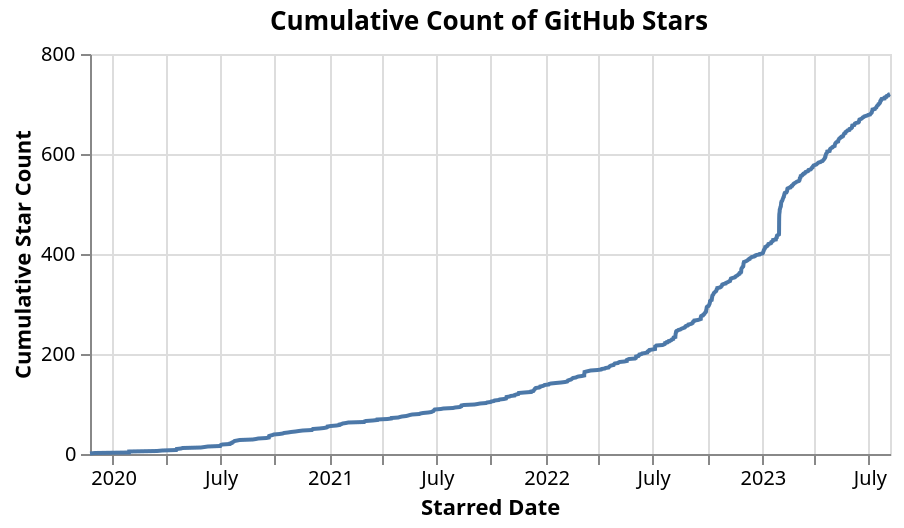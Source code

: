 {"config": {"view": {"continuousWidth": 400, "continuousHeight": 300}}, "data": {"name": "data-8f3fbf163b945d41c58a6277dda5029d"}, "mark": "line", "encoding": {"tooltip": [{"field": "starredAt", "title": "Date", "type": "temporal"}, {"field": "cumulative_count", "title": "Cumulative Count", "type": "quantitative"}], "x": {"axis": {"title": "Starred Date"}, "field": "starredAt", "type": "temporal"}, "y": {"axis": {"title": "Cumulative Star Count"}, "field": "cumulative_count", "type": "quantitative"}}, "height": 200, "title": "Cumulative Count of GitHub Stars", "transform": [{"window": [{"op": "count", "as": "cumulative_count"}], "sort": [{"field": "starredAt"}]}], "$schema": "https://vega.github.io/schema/vega-lite/v4.17.0.json", "datasets": {"data-8f3fbf163b945d41c58a6277dda5029d": [{"starredAt": "2019-11-24T11:53:49+00:00"}, {"starredAt": "2019-12-02T17:43:54+00:00"}, {"starredAt": "2020-01-29T11:51:42+00:00"}, {"starredAt": "2020-01-29T15:34:41+00:00"}, {"starredAt": "2020-01-29T16:07:53+00:00"}, {"starredAt": "2020-03-16T15:19:39+00:00"}, {"starredAt": "2020-03-25T11:19:59+00:00"}, {"starredAt": "2020-04-18T02:05:04+00:00"}, {"starredAt": "2020-04-18T12:23:40+00:00"}, {"starredAt": "2020-04-18T19:17:12+00:00"}, {"starredAt": "2020-04-26T02:24:30+00:00"}, {"starredAt": "2020-04-28T17:20:31+00:00"}, {"starredAt": "2020-05-29T20:05:55+00:00"}, {"starredAt": "2020-06-04T17:29:19+00:00"}, {"starredAt": "2020-06-10T07:50:57+00:00"}, {"starredAt": "2020-07-01T03:54:42+00:00"}, {"starredAt": "2020-07-01T11:02:05+00:00"}, {"starredAt": "2020-07-02T08:12:09+00:00"}, {"starredAt": "2020-07-04T23:20:23+00:00"}, {"starredAt": "2020-07-17T10:14:14+00:00"}, {"starredAt": "2020-07-17T16:04:50+00:00"}, {"starredAt": "2020-07-20T22:41:55+00:00"}, {"starredAt": "2020-07-21T04:59:47+00:00"}, {"starredAt": "2020-07-23T02:08:31+00:00"}, {"starredAt": "2020-07-24T10:11:41+00:00"}, {"starredAt": "2020-07-25T11:46:58+00:00"}, {"starredAt": "2020-07-29T22:35:40+00:00"}, {"starredAt": "2020-08-03T03:24:00+00:00"}, {"starredAt": "2020-08-25T03:27:37+00:00"}, {"starredAt": "2020-08-30T13:59:05+00:00"}, {"starredAt": "2020-09-03T12:06:56+00:00"}, {"starredAt": "2020-09-17T09:02:50+00:00"}, {"starredAt": "2020-09-21T10:25:45+00:00"}, {"starredAt": "2020-09-21T13:32:43+00:00"}, {"starredAt": "2020-09-21T14:41:49+00:00"}, {"starredAt": "2020-09-21T20:22:27+00:00"}, {"starredAt": "2020-09-24T13:37:59+00:00"}, {"starredAt": "2020-09-27T19:31:02+00:00"}, {"starredAt": "2020-09-29T15:12:34+00:00"}, {"starredAt": "2020-10-09T08:32:19+00:00"}, {"starredAt": "2020-10-14T19:35:54+00:00"}, {"starredAt": "2020-10-16T18:42:21+00:00"}, {"starredAt": "2020-10-23T14:55:22+00:00"}, {"starredAt": "2020-10-28T17:22:25+00:00"}, {"starredAt": "2020-11-05T06:59:55+00:00"}, {"starredAt": "2020-11-10T19:29:33+00:00"}, {"starredAt": "2020-11-17T15:52:01+00:00"}, {"starredAt": "2020-12-03T03:41:34+00:00"}, {"starredAt": "2020-12-03T20:57:41+00:00"}, {"starredAt": "2020-12-04T16:46:02+00:00"}, {"starredAt": "2020-12-15T16:59:49+00:00"}, {"starredAt": "2020-12-23T07:43:05+00:00"}, {"starredAt": "2020-12-27T20:50:23+00:00"}, {"starredAt": "2020-12-29T09:57:35+00:00"}, {"starredAt": "2020-12-29T13:32:56+00:00"}, {"starredAt": "2021-01-04T02:42:34+00:00"}, {"starredAt": "2021-01-13T17:10:13+00:00"}, {"starredAt": "2021-01-18T13:34:47+00:00"}, {"starredAt": "2021-01-18T16:13:38+00:00"}, {"starredAt": "2021-01-22T09:49:44+00:00"}, {"starredAt": "2021-01-23T22:57:08+00:00"}, {"starredAt": "2021-01-29T12:54:24+00:00"}, {"starredAt": "2021-02-02T12:59:26+00:00"}, {"starredAt": "2021-03-01T03:33:12+00:00"}, {"starredAt": "2021-03-01T14:23:35+00:00"}, {"starredAt": "2021-03-04T01:59:25+00:00"}, {"starredAt": "2021-03-15T18:28:19+00:00"}, {"starredAt": "2021-03-23T09:41:47+00:00"}, {"starredAt": "2021-03-23T12:40:43+00:00"}, {"starredAt": "2021-04-09T14:20:32+00:00"}, {"starredAt": "2021-04-16T02:03:36+00:00"}, {"starredAt": "2021-04-16T09:42:59+00:00"}, {"starredAt": "2021-04-27T19:12:35+00:00"}, {"starredAt": "2021-04-30T13:59:48+00:00"}, {"starredAt": "2021-05-04T03:34:21+00:00"}, {"starredAt": "2021-05-11T09:09:34+00:00"}, {"starredAt": "2021-05-14T13:40:09+00:00"}, {"starredAt": "2021-05-17T07:51:43+00:00"}, {"starredAt": "2021-05-21T09:06:47+00:00"}, {"starredAt": "2021-06-02T11:15:21+00:00"}, {"starredAt": "2021-06-04T03:37:28+00:00"}, {"starredAt": "2021-06-08T16:16:45+00:00"}, {"starredAt": "2021-06-17T09:38:35+00:00"}, {"starredAt": "2021-06-22T19:16:52+00:00"}, {"starredAt": "2021-06-24T07:54:38+00:00"}, {"starredAt": "2021-06-26T08:39:19+00:00"}, {"starredAt": "2021-06-26T20:10:33+00:00"}, {"starredAt": "2021-06-27T12:20:28+00:00"}, {"starredAt": "2021-06-28T08:03:05+00:00"}, {"starredAt": "2021-07-08T17:26:29+00:00"}, {"starredAt": "2021-07-12T22:54:23+00:00"}, {"starredAt": "2021-07-29T05:53:50+00:00"}, {"starredAt": "2021-08-01T19:22:36+00:00"}, {"starredAt": "2021-08-09T21:31:21+00:00"}, {"starredAt": "2021-08-11T17:02:26+00:00"}, {"starredAt": "2021-08-11T17:02:51+00:00"}, {"starredAt": "2021-08-12T06:11:47+00:00"}, {"starredAt": "2021-08-16T13:14:11+00:00"}, {"starredAt": "2021-09-03T09:38:27+00:00"}, {"starredAt": "2021-09-08T15:26:04+00:00"}, {"starredAt": "2021-09-12T23:18:35+00:00"}, {"starredAt": "2021-09-23T05:47:53+00:00"}, {"starredAt": "2021-09-24T14:01:24+00:00"}, {"starredAt": "2021-09-30T19:12:20+00:00"}, {"starredAt": "2021-10-01T21:07:44+00:00"}, {"starredAt": "2021-10-06T10:55:06+00:00"}, {"starredAt": "2021-10-07T08:29:10+00:00"}, {"starredAt": "2021-10-14T17:38:05+00:00"}, {"starredAt": "2021-10-15T20:34:22+00:00"}, {"starredAt": "2021-10-23T03:26:41+00:00"}, {"starredAt": "2021-10-26T21:23:17+00:00"}, {"starredAt": "2021-10-27T08:26:14+00:00"}, {"starredAt": "2021-10-27T11:20:06+00:00"}, {"starredAt": "2021-10-27T14:33:28+00:00"}, {"starredAt": "2021-11-01T20:50:50+00:00"}, {"starredAt": "2021-11-03T11:05:52+00:00"}, {"starredAt": "2021-11-10T01:40:26+00:00"}, {"starredAt": "2021-11-10T09:41:12+00:00"}, {"starredAt": "2021-11-12T21:15:57+00:00"}, {"starredAt": "2021-11-16T10:32:17+00:00"}, {"starredAt": "2021-11-16T16:08:38+00:00"}, {"starredAt": "2021-11-17T02:34:19+00:00"}, {"starredAt": "2021-11-26T17:06:46+00:00"}, {"starredAt": "2021-12-07T19:20:15+00:00"}, {"starredAt": "2021-12-07T23:16:44+00:00"}, {"starredAt": "2021-12-11T22:59:25+00:00"}, {"starredAt": "2021-12-12T13:34:49+00:00"}, {"starredAt": "2021-12-12T23:09:20+00:00"}, {"starredAt": "2021-12-13T14:54:41+00:00"}, {"starredAt": "2021-12-14T14:15:57+00:00"}, {"starredAt": "2021-12-14T19:51:50+00:00"}, {"starredAt": "2021-12-15T20:23:36+00:00"}, {"starredAt": "2021-12-21T22:27:59+00:00"}, {"starredAt": "2021-12-23T07:52:29+00:00"}, {"starredAt": "2021-12-23T12:21:48+00:00"}, {"starredAt": "2021-12-27T14:20:13+00:00"}, {"starredAt": "2021-12-29T18:12:51+00:00"}, {"starredAt": "2021-12-30T16:51:38+00:00"}, {"starredAt": "2022-01-06T15:38:56+00:00"}, {"starredAt": "2022-01-07T06:59:20+00:00"}, {"starredAt": "2022-01-10T11:04:09+00:00"}, {"starredAt": "2022-01-18T16:22:18+00:00"}, {"starredAt": "2022-01-27T16:08:46+00:00"}, {"starredAt": "2022-02-03T07:31:37+00:00"}, {"starredAt": "2022-02-07T02:55:14+00:00"}, {"starredAt": "2022-02-07T20:54:41+00:00"}, {"starredAt": "2022-02-08T05:41:19+00:00"}, {"starredAt": "2022-02-10T14:37:52+00:00"}, {"starredAt": "2022-02-13T12:17:43+00:00"}, {"starredAt": "2022-02-14T16:10:24+00:00"}, {"starredAt": "2022-02-15T12:14:28+00:00"}, {"starredAt": "2022-02-16T18:07:26+00:00"}, {"starredAt": "2022-02-21T15:43:24+00:00"}, {"starredAt": "2022-02-23T04:55:01+00:00"}, {"starredAt": "2022-02-25T16:55:23+00:00"}, {"starredAt": "2022-03-03T19:28:58+00:00"}, {"starredAt": "2022-03-07T17:09:38+00:00"}, {"starredAt": "2022-03-07T17:16:33+00:00"}, {"starredAt": "2022-03-07T19:58:05+00:00"}, {"starredAt": "2022-03-07T20:02:28+00:00"}, {"starredAt": "2022-03-07T20:05:50+00:00"}, {"starredAt": "2022-03-08T03:51:10+00:00"}, {"starredAt": "2022-03-08T07:08:21+00:00"}, {"starredAt": "2022-03-08T08:13:51+00:00"}, {"starredAt": "2022-03-11T11:30:04+00:00"}, {"starredAt": "2022-03-15T00:57:10+00:00"}, {"starredAt": "2022-03-18T13:52:03+00:00"}, {"starredAt": "2022-03-30T06:38:29+00:00"}, {"starredAt": "2022-04-05T11:57:49+00:00"}, {"starredAt": "2022-04-06T04:14:58+00:00"}, {"starredAt": "2022-04-11T15:11:20+00:00"}, {"starredAt": "2022-04-12T15:42:38+00:00"}, {"starredAt": "2022-04-17T22:28:53+00:00"}, {"starredAt": "2022-04-18T14:37:04+00:00"}, {"starredAt": "2022-04-19T07:19:17+00:00"}, {"starredAt": "2022-04-20T12:12:24+00:00"}, {"starredAt": "2022-04-22T06:46:07+00:00"}, {"starredAt": "2022-04-26T05:59:49+00:00"}, {"starredAt": "2022-04-26T12:25:07+00:00"}, {"starredAt": "2022-04-27T14:44:24+00:00"}, {"starredAt": "2022-04-28T07:28:25+00:00"}, {"starredAt": "2022-05-03T20:44:24+00:00"}, {"starredAt": "2022-05-04T13:46:29+00:00"}, {"starredAt": "2022-05-06T08:30:32+00:00"}, {"starredAt": "2022-05-14T09:05:24+00:00"}, {"starredAt": "2022-05-18T11:55:02+00:00"}, {"starredAt": "2022-05-18T12:03:06+00:00"}, {"starredAt": "2022-05-18T14:59:54+00:00"}, {"starredAt": "2022-05-20T08:51:00+00:00"}, {"starredAt": "2022-05-22T10:47:44+00:00"}, {"starredAt": "2022-06-01T16:30:58+00:00"}, {"starredAt": "2022-06-02T21:47:15+00:00"}, {"starredAt": "2022-06-03T02:41:52+00:00"}, {"starredAt": "2022-06-03T09:59:42+00:00"}, {"starredAt": "2022-06-03T10:16:04+00:00"}, {"starredAt": "2022-06-07T05:11:00+00:00"}, {"starredAt": "2022-06-07T13:51:04+00:00"}, {"starredAt": "2022-06-08T21:21:53+00:00"}, {"starredAt": "2022-06-09T01:11:20+00:00"}, {"starredAt": "2022-06-12T14:10:57+00:00"}, {"starredAt": "2022-06-13T10:05:25+00:00"}, {"starredAt": "2022-06-18T16:26:35+00:00"}, {"starredAt": "2022-06-22T01:37:51+00:00"}, {"starredAt": "2022-06-22T03:36:33+00:00"}, {"starredAt": "2022-06-22T16:18:51+00:00"}, {"starredAt": "2022-06-24T18:15:09+00:00"}, {"starredAt": "2022-06-24T20:16:11+00:00"}, {"starredAt": "2022-06-25T15:11:40+00:00"}, {"starredAt": "2022-06-30T22:03:32+00:00"}, {"starredAt": "2022-07-05T06:13:35+00:00"}, {"starredAt": "2022-07-05T06:42:30+00:00"}, {"starredAt": "2022-07-05T08:57:23+00:00"}, {"starredAt": "2022-07-05T09:07:52+00:00"}, {"starredAt": "2022-07-05T11:51:33+00:00"}, {"starredAt": "2022-07-05T11:52:07+00:00"}, {"starredAt": "2022-07-06T18:12:01+00:00"}, {"starredAt": "2022-07-07T16:41:11+00:00"}, {"starredAt": "2022-07-18T00:14:56+00:00"}, {"starredAt": "2022-07-19T23:47:35+00:00"}, {"starredAt": "2022-07-21T20:45:36+00:00"}, {"starredAt": "2022-07-22T10:44:23+00:00"}, {"starredAt": "2022-07-22T10:50:22+00:00"}, {"starredAt": "2022-07-25T12:30:09+00:00"}, {"starredAt": "2022-07-25T13:55:59+00:00"}, {"starredAt": "2022-07-28T14:58:48+00:00"}, {"starredAt": "2022-07-28T17:21:58+00:00"}, {"starredAt": "2022-07-31T16:12:36+00:00"}, {"starredAt": "2022-08-02T04:05:24+00:00"}, {"starredAt": "2022-08-02T14:29:08+00:00"}, {"starredAt": "2022-08-04T20:10:58+00:00"}, {"starredAt": "2022-08-04T20:21:46+00:00"}, {"starredAt": "2022-08-05T14:03:30+00:00"}, {"starredAt": "2022-08-05T17:46:15+00:00"}, {"starredAt": "2022-08-08T12:41:41+00:00"}, {"starredAt": "2022-08-08T12:54:32+00:00"}, {"starredAt": "2022-08-08T16:31:13+00:00"}, {"starredAt": "2022-08-08T17:28:33+00:00"}, {"starredAt": "2022-08-08T21:06:33+00:00"}, {"starredAt": "2022-08-08T21:56:35+00:00"}, {"starredAt": "2022-08-08T23:57:36+00:00"}, {"starredAt": "2022-08-09T04:33:11+00:00"}, {"starredAt": "2022-08-09T11:20:33+00:00"}, {"starredAt": "2022-08-09T13:12:08+00:00"}, {"starredAt": "2022-08-09T17:39:24+00:00"}, {"starredAt": "2022-08-09T19:57:25+00:00"}, {"starredAt": "2022-08-10T10:31:42+00:00"}, {"starredAt": "2022-08-12T16:10:25+00:00"}, {"starredAt": "2022-08-13T12:55:40+00:00"}, {"starredAt": "2022-08-16T22:28:38+00:00"}, {"starredAt": "2022-08-18T00:54:42+00:00"}, {"starredAt": "2022-08-19T18:56:57+00:00"}, {"starredAt": "2022-08-22T02:26:47+00:00"}, {"starredAt": "2022-08-24T12:00:19+00:00"}, {"starredAt": "2022-08-25T06:56:44+00:00"}, {"starredAt": "2022-08-25T09:06:19+00:00"}, {"starredAt": "2022-08-26T07:20:28+00:00"}, {"starredAt": "2022-08-29T14:22:02+00:00"}, {"starredAt": "2022-08-30T13:03:28+00:00"}, {"starredAt": "2022-08-30T17:22:33+00:00"}, {"starredAt": "2022-09-03T10:49:08+00:00"}, {"starredAt": "2022-09-05T13:12:46+00:00"}, {"starredAt": "2022-09-06T16:06:47+00:00"}, {"starredAt": "2022-09-06T17:23:31+00:00"}, {"starredAt": "2022-09-07T13:20:53+00:00"}, {"starredAt": "2022-09-07T20:27:29+00:00"}, {"starredAt": "2022-09-09T16:37:02+00:00"}, {"starredAt": "2022-09-09T19:46:48+00:00"}, {"starredAt": "2022-09-15T13:38:50+00:00"}, {"starredAt": "2022-09-18T04:09:16+00:00"}, {"starredAt": "2022-09-20T11:38:35+00:00"}, {"starredAt": "2022-09-20T12:21:37+00:00"}, {"starredAt": "2022-09-20T12:46:55+00:00"}, {"starredAt": "2022-09-20T13:07:34+00:00"}, {"starredAt": "2022-09-20T16:09:21+00:00"}, {"starredAt": "2022-09-20T17:23:28+00:00"}, {"starredAt": "2022-09-21T04:40:52+00:00"}, {"starredAt": "2022-09-24T05:46:56+00:00"}, {"starredAt": "2022-09-24T20:56:19+00:00"}, {"starredAt": "2022-09-24T22:44:41+00:00"}, {"starredAt": "2022-09-26T12:11:08+00:00"}, {"starredAt": "2022-09-26T17:35:10+00:00"}, {"starredAt": "2022-09-27T11:21:22+00:00"}, {"starredAt": "2022-09-28T09:51:23+00:00"}, {"starredAt": "2022-09-28T12:10:02+00:00"}, {"starredAt": "2022-09-29T09:46:05+00:00"}, {"starredAt": "2022-09-29T09:59:37+00:00"}, {"starredAt": "2022-09-29T13:09:40+00:00"}, {"starredAt": "2022-09-29T15:48:59+00:00"}, {"starredAt": "2022-09-29T20:20:57+00:00"}, {"starredAt": "2022-09-30T04:51:18+00:00"}, {"starredAt": "2022-09-30T05:38:06+00:00"}, {"starredAt": "2022-09-30T08:50:09+00:00"}, {"starredAt": "2022-09-30T10:16:47+00:00"}, {"starredAt": "2022-09-30T16:43:21+00:00"}, {"starredAt": "2022-10-01T10:20:32+00:00"}, {"starredAt": "2022-10-03T13:22:31+00:00"}, {"starredAt": "2022-10-04T01:14:58+00:00"}, {"starredAt": "2022-10-04T09:38:13+00:00"}, {"starredAt": "2022-10-04T18:33:24+00:00"}, {"starredAt": "2022-10-05T05:30:23+00:00"}, {"starredAt": "2022-10-05T09:43:09+00:00"}, {"starredAt": "2022-10-05T14:07:31+00:00"}, {"starredAt": "2022-10-05T22:25:43+00:00"}, {"starredAt": "2022-10-06T01:24:35+00:00"}, {"starredAt": "2022-10-06T01:39:18+00:00"}, {"starredAt": "2022-10-06T03:27:33+00:00"}, {"starredAt": "2022-10-06T19:28:09+00:00"}, {"starredAt": "2022-10-08T21:22:15+00:00"}, {"starredAt": "2022-10-09T00:41:29+00:00"}, {"starredAt": "2022-10-09T04:21:32+00:00"}, {"starredAt": "2022-10-09T06:36:29+00:00"}, {"starredAt": "2022-10-09T07:13:28+00:00"}, {"starredAt": "2022-10-09T15:22:53+00:00"}, {"starredAt": "2022-10-09T15:30:39+00:00"}, {"starredAt": "2022-10-09T17:03:41+00:00"}, {"starredAt": "2022-10-09T21:30:54+00:00"}, {"starredAt": "2022-10-10T02:47:23+00:00"}, {"starredAt": "2022-10-11T00:42:12+00:00"}, {"starredAt": "2022-10-11T14:01:16+00:00"}, {"starredAt": "2022-10-11T19:10:43+00:00"}, {"starredAt": "2022-10-12T09:11:54+00:00"}, {"starredAt": "2022-10-12T15:04:40+00:00"}, {"starredAt": "2022-10-13T13:47:53+00:00"}, {"starredAt": "2022-10-14T14:44:42+00:00"}, {"starredAt": "2022-10-15T04:41:13+00:00"}, {"starredAt": "2022-10-16T12:04:29+00:00"}, {"starredAt": "2022-10-16T15:38:04+00:00"}, {"starredAt": "2022-10-17T00:35:39+00:00"}, {"starredAt": "2022-10-17T14:16:31+00:00"}, {"starredAt": "2022-10-17T14:38:30+00:00"}, {"starredAt": "2022-10-18T14:07:40+00:00"}, {"starredAt": "2022-10-18T14:44:22+00:00"}, {"starredAt": "2022-10-22T19:25:23+00:00"}, {"starredAt": "2022-10-24T08:16:37+00:00"}, {"starredAt": "2022-10-24T16:32:48+00:00"}, {"starredAt": "2022-10-25T19:03:54+00:00"}, {"starredAt": "2022-10-25T23:43:08+00:00"}, {"starredAt": "2022-10-26T16:09:58+00:00"}, {"starredAt": "2022-10-26T20:48:56+00:00"}, {"starredAt": "2022-10-28T22:15:08+00:00"}, {"starredAt": "2022-11-01T12:13:28+00:00"}, {"starredAt": "2022-11-01T18:32:22+00:00"}, {"starredAt": "2022-11-03T12:42:17+00:00"}, {"starredAt": "2022-11-05T15:40:55+00:00"}, {"starredAt": "2022-11-06T22:56:25+00:00"}, {"starredAt": "2022-11-08T22:07:38+00:00"}, {"starredAt": "2022-11-09T04:20:58+00:00"}, {"starredAt": "2022-11-09T06:38:59+00:00"}, {"starredAt": "2022-11-09T16:29:37+00:00"}, {"starredAt": "2022-11-10T09:45:39+00:00"}, {"starredAt": "2022-11-10T13:13:00+00:00"}, {"starredAt": "2022-11-12T21:07:11+00:00"}, {"starredAt": "2022-11-16T09:29:50+00:00"}, {"starredAt": "2022-11-17T16:54:38+00:00"}, {"starredAt": "2022-11-18T00:03:22+00:00"}, {"starredAt": "2022-11-19T09:56:37+00:00"}, {"starredAt": "2022-11-21T01:16:36+00:00"}, {"starredAt": "2022-11-22T02:06:40+00:00"}, {"starredAt": "2022-11-22T20:30:14+00:00"}, {"starredAt": "2022-11-24T10:55:09+00:00"}, {"starredAt": "2022-11-24T11:00:28+00:00"}, {"starredAt": "2022-11-24T21:08:51+00:00"}, {"starredAt": "2022-11-27T04:45:18+00:00"}, {"starredAt": "2022-11-27T14:35:40+00:00"}, {"starredAt": "2022-11-27T16:38:48+00:00"}, {"starredAt": "2022-11-27T18:36:26+00:00"}, {"starredAt": "2022-11-27T18:49:03+00:00"}, {"starredAt": "2022-11-27T19:57:32+00:00"}, {"starredAt": "2022-11-27T20:20:16+00:00"}, {"starredAt": "2022-11-27T23:48:20+00:00"}, {"starredAt": "2022-11-28T06:06:29+00:00"}, {"starredAt": "2022-11-28T21:28:09+00:00"}, {"starredAt": "2022-11-29T13:58:42+00:00"}, {"starredAt": "2022-11-29T19:14:37+00:00"}, {"starredAt": "2022-12-01T00:46:35+00:00"}, {"starredAt": "2022-12-01T07:12:43+00:00"}, {"starredAt": "2022-12-01T08:32:17+00:00"}, {"starredAt": "2022-12-01T09:23:51+00:00"}, {"starredAt": "2022-12-01T13:05:40+00:00"}, {"starredAt": "2022-12-01T14:34:52+00:00"}, {"starredAt": "2022-12-01T14:43:30+00:00"}, {"starredAt": "2022-12-01T20:36:04+00:00"}, {"starredAt": "2022-12-02T07:07:05+00:00"}, {"starredAt": "2022-12-02T09:16:16+00:00"}, {"starredAt": "2022-12-04T15:58:38+00:00"}, {"starredAt": "2022-12-06T12:40:49+00:00"}, {"starredAt": "2022-12-07T22:54:58+00:00"}, {"starredAt": "2022-12-09T04:01:15+00:00"}, {"starredAt": "2022-12-09T16:58:41+00:00"}, {"starredAt": "2022-12-11T19:30:52+00:00"}, {"starredAt": "2022-12-11T22:47:19+00:00"}, {"starredAt": "2022-12-13T04:53:59+00:00"}, {"starredAt": "2022-12-14T18:10:14+00:00"}, {"starredAt": "2022-12-15T12:31:05+00:00"}, {"starredAt": "2022-12-19T18:35:24+00:00"}, {"starredAt": "2022-12-21T05:07:05+00:00"}, {"starredAt": "2022-12-21T08:06:28+00:00"}, {"starredAt": "2022-12-23T09:39:14+00:00"}, {"starredAt": "2022-12-28T15:09:46+00:00"}, {"starredAt": "2022-12-28T23:19:19+00:00"}, {"starredAt": "2023-01-02T15:40:42+00:00"}, {"starredAt": "2023-01-03T08:54:35+00:00"}, {"starredAt": "2023-01-03T17:59:49+00:00"}, {"starredAt": "2023-01-03T20:02:55+00:00"}, {"starredAt": "2023-01-04T04:10:30+00:00"}, {"starredAt": "2023-01-04T14:59:51+00:00"}, {"starredAt": "2023-01-04T16:47:02+00:00"}, {"starredAt": "2023-01-04T22:11:06+00:00"}, {"starredAt": "2023-01-05T12:45:50+00:00"}, {"starredAt": "2023-01-06T06:02:31+00:00"}, {"starredAt": "2023-01-06T10:27:36+00:00"}, {"starredAt": "2023-01-07T01:26:43+00:00"}, {"starredAt": "2023-01-07T06:28:04+00:00"}, {"starredAt": "2023-01-07T08:16:43+00:00"}, {"starredAt": "2023-01-09T14:17:20+00:00"}, {"starredAt": "2023-01-10T16:25:45+00:00"}, {"starredAt": "2023-01-10T20:26:46+00:00"}, {"starredAt": "2023-01-12T01:03:56+00:00"}, {"starredAt": "2023-01-12T07:11:58+00:00"}, {"starredAt": "2023-01-12T15:10:05+00:00"}, {"starredAt": "2023-01-15T23:37:04+00:00"}, {"starredAt": "2023-01-17T08:23:17+00:00"}, {"starredAt": "2023-01-17T10:57:10+00:00"}, {"starredAt": "2023-01-17T13:49:34+00:00"}, {"starredAt": "2023-01-18T22:17:57+00:00"}, {"starredAt": "2023-01-20T05:54:37+00:00"}, {"starredAt": "2023-01-20T12:58:53+00:00"}, {"starredAt": "2023-01-20T14:54:35+00:00"}, {"starredAt": "2023-01-25T05:22:13+00:00"}, {"starredAt": "2023-01-25T08:45:37+00:00"}, {"starredAt": "2023-01-25T12:20:12+00:00"}, {"starredAt": "2023-01-25T18:26:08+00:00"}, {"starredAt": "2023-01-26T19:38:03+00:00"}, {"starredAt": "2023-01-26T20:13:50+00:00"}, {"starredAt": "2023-01-26T21:15:45+00:00"}, {"starredAt": "2023-01-26T22:36:21+00:00"}, {"starredAt": "2023-01-27T05:53:37+00:00"}, {"starredAt": "2023-01-28T21:16:54+00:00"}, {"starredAt": "2023-01-30T09:52:17+00:00"}, {"starredAt": "2023-01-30T13:14:05+00:00"}, {"starredAt": "2023-01-30T13:42:16+00:00"}, {"starredAt": "2023-01-30T13:57:59+00:00"}, {"starredAt": "2023-01-30T14:16:20+00:00"}, {"starredAt": "2023-01-30T14:24:29+00:00"}, {"starredAt": "2023-01-30T14:48:11+00:00"}, {"starredAt": "2023-01-30T15:02:57+00:00"}, {"starredAt": "2023-01-30T15:30:35+00:00"}, {"starredAt": "2023-01-30T15:32:51+00:00"}, {"starredAt": "2023-01-30T15:40:47+00:00"}, {"starredAt": "2023-01-30T15:42:16+00:00"}, {"starredAt": "2023-01-30T15:53:29+00:00"}, {"starredAt": "2023-01-30T16:00:47+00:00"}, {"starredAt": "2023-01-30T16:02:17+00:00"}, {"starredAt": "2023-01-30T16:07:43+00:00"}, {"starredAt": "2023-01-30T16:13:02+00:00"}, {"starredAt": "2023-01-30T16:24:56+00:00"}, {"starredAt": "2023-01-30T16:50:37+00:00"}, {"starredAt": "2023-01-30T17:16:36+00:00"}, {"starredAt": "2023-01-30T17:19:09+00:00"}, {"starredAt": "2023-01-30T17:24:38+00:00"}, {"starredAt": "2023-01-30T17:28:59+00:00"}, {"starredAt": "2023-01-30T17:40:55+00:00"}, {"starredAt": "2023-01-30T17:50:31+00:00"}, {"starredAt": "2023-01-30T17:52:28+00:00"}, {"starredAt": "2023-01-30T17:58:11+00:00"}, {"starredAt": "2023-01-30T17:59:09+00:00"}, {"starredAt": "2023-01-30T19:01:10+00:00"}, {"starredAt": "2023-01-30T19:05:27+00:00"}, {"starredAt": "2023-01-30T19:06:47+00:00"}, {"starredAt": "2023-01-30T19:22:42+00:00"}, {"starredAt": "2023-01-30T19:30:27+00:00"}, {"starredAt": "2023-01-30T19:57:08+00:00"}, {"starredAt": "2023-01-30T20:43:21+00:00"}, {"starredAt": "2023-01-30T21:06:08+00:00"}, {"starredAt": "2023-01-30T21:39:39+00:00"}, {"starredAt": "2023-01-30T22:07:24+00:00"}, {"starredAt": "2023-01-30T23:01:41+00:00"}, {"starredAt": "2023-01-30T23:34:02+00:00"}, {"starredAt": "2023-01-31T00:49:20+00:00"}, {"starredAt": "2023-01-31T01:03:13+00:00"}, {"starredAt": "2023-01-31T04:50:47+00:00"}, {"starredAt": "2023-01-31T07:33:17+00:00"}, {"starredAt": "2023-01-31T10:46:13+00:00"}, {"starredAt": "2023-01-31T12:14:03+00:00"}, {"starredAt": "2023-01-31T15:24:18+00:00"}, {"starredAt": "2023-01-31T16:34:15+00:00"}, {"starredAt": "2023-01-31T17:02:42+00:00"}, {"starredAt": "2023-01-31T17:15:54+00:00"}, {"starredAt": "2023-01-31T19:28:33+00:00"}, {"starredAt": "2023-02-01T04:54:34+00:00"}, {"starredAt": "2023-02-01T07:25:36+00:00"}, {"starredAt": "2023-02-01T15:05:11+00:00"}, {"starredAt": "2023-02-01T19:17:08+00:00"}, {"starredAt": "2023-02-01T23:43:11+00:00"}, {"starredAt": "2023-02-02T14:37:51+00:00"}, {"starredAt": "2023-02-02T15:55:02+00:00"}, {"starredAt": "2023-02-02T16:30:02+00:00"}, {"starredAt": "2023-02-02T20:29:49+00:00"}, {"starredAt": "2023-02-02T21:54:59+00:00"}, {"starredAt": "2023-02-03T02:22:18+00:00"}, {"starredAt": "2023-02-03T02:32:26+00:00"}, {"starredAt": "2023-02-03T02:46:49+00:00"}, {"starredAt": "2023-02-03T05:59:35+00:00"}, {"starredAt": "2023-02-03T13:34:11+00:00"}, {"starredAt": "2023-02-03T18:00:59+00:00"}, {"starredAt": "2023-02-04T18:28:15+00:00"}, {"starredAt": "2023-02-04T22:32:56+00:00"}, {"starredAt": "2023-02-05T10:46:29+00:00"}, {"starredAt": "2023-02-05T12:49:45+00:00"}, {"starredAt": "2023-02-05T21:45:11+00:00"}, {"starredAt": "2023-02-06T07:04:18+00:00"}, {"starredAt": "2023-02-06T13:15:09+00:00"}, {"starredAt": "2023-02-06T19:12:09+00:00"}, {"starredAt": "2023-02-07T13:55:17+00:00"}, {"starredAt": "2023-02-07T14:13:17+00:00"}, {"starredAt": "2023-02-07T22:04:07+00:00"}, {"starredAt": "2023-02-07T22:24:04+00:00"}, {"starredAt": "2023-02-08T10:30:39+00:00"}, {"starredAt": "2023-02-08T14:39:50+00:00"}, {"starredAt": "2023-02-08T14:57:55+00:00"}, {"starredAt": "2023-02-08T23:16:56+00:00"}, {"starredAt": "2023-02-09T05:12:01+00:00"}, {"starredAt": "2023-02-11T16:58:49+00:00"}, {"starredAt": "2023-02-11T18:29:28+00:00"}, {"starredAt": "2023-02-12T21:13:00+00:00"}, {"starredAt": "2023-02-13T04:11:52+00:00"}, {"starredAt": "2023-02-13T08:51:41+00:00"}, {"starredAt": "2023-02-13T08:54:00+00:00"}, {"starredAt": "2023-02-13T12:13:18+00:00"}, {"starredAt": "2023-02-13T13:15:29+00:00"}, {"starredAt": "2023-02-13T20:34:03+00:00"}, {"starredAt": "2023-02-15T17:07:51+00:00"}, {"starredAt": "2023-02-18T13:51:47+00:00"}, {"starredAt": "2023-02-18T14:16:21+00:00"}, {"starredAt": "2023-02-19T19:02:56+00:00"}, {"starredAt": "2023-02-21T10:57:22+00:00"}, {"starredAt": "2023-02-21T11:27:39+00:00"}, {"starredAt": "2023-02-22T17:51:26+00:00"}, {"starredAt": "2023-02-23T17:21:38+00:00"}, {"starredAt": "2023-02-23T20:48:05+00:00"}, {"starredAt": "2023-02-24T17:23:50+00:00"}, {"starredAt": "2023-02-26T07:44:32+00:00"}, {"starredAt": "2023-02-27T19:24:06+00:00"}, {"starredAt": "2023-02-28T18:09:05+00:00"}, {"starredAt": "2023-03-02T12:52:56+00:00"}, {"starredAt": "2023-03-05T05:59:22+00:00"}, {"starredAt": "2023-03-05T20:52:48+00:00"}, {"starredAt": "2023-03-05T22:47:53+00:00"}, {"starredAt": "2023-03-06T11:56:08+00:00"}, {"starredAt": "2023-03-06T14:03:56+00:00"}, {"starredAt": "2023-03-06T15:47:39+00:00"}, {"starredAt": "2023-03-06T18:31:53+00:00"}, {"starredAt": "2023-03-07T17:32:58+00:00"}, {"starredAt": "2023-03-07T20:56:24+00:00"}, {"starredAt": "2023-03-08T04:25:59+00:00"}, {"starredAt": "2023-03-08T06:22:02+00:00"}, {"starredAt": "2023-03-10T14:22:21+00:00"}, {"starredAt": "2023-03-11T08:11:49+00:00"}, {"starredAt": "2023-03-11T10:47:30+00:00"}, {"starredAt": "2023-03-13T05:56:54+00:00"}, {"starredAt": "2023-03-13T08:08:33+00:00"}, {"starredAt": "2023-03-15T10:20:25+00:00"}, {"starredAt": "2023-03-15T15:52:30+00:00"}, {"starredAt": "2023-03-16T06:57:30+00:00"}, {"starredAt": "2023-03-19T05:49:42+00:00"}, {"starredAt": "2023-03-20T16:18:18+00:00"}, {"starredAt": "2023-03-20T17:24:26+00:00"}, {"starredAt": "2023-03-21T05:27:31+00:00"}, {"starredAt": "2023-03-24T16:49:05+00:00"}, {"starredAt": "2023-03-25T17:58:46+00:00"}, {"starredAt": "2023-03-26T04:42:55+00:00"}, {"starredAt": "2023-03-26T13:46:49+00:00"}, {"starredAt": "2023-03-28T04:24:29+00:00"}, {"starredAt": "2023-03-28T08:58:23+00:00"}, {"starredAt": "2023-03-28T15:55:02+00:00"}, {"starredAt": "2023-03-29T11:33:01+00:00"}, {"starredAt": "2023-03-29T21:18:36+00:00"}, {"starredAt": "2023-04-01T02:28:09+00:00"}, {"starredAt": "2023-04-03T13:06:34+00:00"}, {"starredAt": "2023-04-04T10:16:33+00:00"}, {"starredAt": "2023-04-05T08:44:49+00:00"}, {"starredAt": "2023-04-06T09:02:30+00:00"}, {"starredAt": "2023-04-07T10:20:42+00:00"}, {"starredAt": "2023-04-10T16:37:09+00:00"}, {"starredAt": "2023-04-11T12:17:56+00:00"}, {"starredAt": "2023-04-14T02:23:27+00:00"}, {"starredAt": "2023-04-14T19:08:22+00:00"}, {"starredAt": "2023-04-15T08:39:52+00:00"}, {"starredAt": "2023-04-16T06:35:07+00:00"}, {"starredAt": "2023-04-16T18:25:34+00:00"}, {"starredAt": "2023-04-17T10:27:19+00:00"}, {"starredAt": "2023-04-18T01:41:26+00:00"}, {"starredAt": "2023-04-18T02:06:45+00:00"}, {"starredAt": "2023-04-18T17:58:06+00:00"}, {"starredAt": "2023-04-18T18:16:46+00:00"}, {"starredAt": "2023-04-18T18:41:15+00:00"}, {"starredAt": "2023-04-19T09:08:43+00:00"}, {"starredAt": "2023-04-19T10:09:22+00:00"}, {"starredAt": "2023-04-19T16:18:04+00:00"}, {"starredAt": "2023-04-19T22:57:28+00:00"}, {"starredAt": "2023-04-20T09:07:06+00:00"}, {"starredAt": "2023-04-21T03:46:35+00:00"}, {"starredAt": "2023-04-21T13:55:17+00:00"}, {"starredAt": "2023-04-22T02:32:57+00:00"}, {"starredAt": "2023-04-22T03:20:11+00:00"}, {"starredAt": "2023-04-25T23:34:03+00:00"}, {"starredAt": "2023-04-26T04:24:19+00:00"}, {"starredAt": "2023-04-26T12:07:45+00:00"}, {"starredAt": "2023-04-26T14:27:01+00:00"}, {"starredAt": "2023-04-26T19:34:21+00:00"}, {"starredAt": "2023-04-27T17:14:58+00:00"}, {"starredAt": "2023-04-28T23:37:49+00:00"}, {"starredAt": "2023-04-30T14:45:32+00:00"}, {"starredAt": "2023-04-30T21:48:37+00:00"}, {"starredAt": "2023-05-02T14:56:46+00:00"}, {"starredAt": "2023-05-04T10:25:55+00:00"}, {"starredAt": "2023-05-04T12:31:04+00:00"}, {"starredAt": "2023-05-04T15:35:02+00:00"}, {"starredAt": "2023-05-04T23:12:48+00:00"}, {"starredAt": "2023-05-05T04:57:34+00:00"}, {"starredAt": "2023-05-05T12:21:47+00:00"}, {"starredAt": "2023-05-06T10:23:20+00:00"}, {"starredAt": "2023-05-06T19:13:29+00:00"}, {"starredAt": "2023-05-07T21:13:34+00:00"}, {"starredAt": "2023-05-10T08:11:40+00:00"}, {"starredAt": "2023-05-10T13:15:22+00:00"}, {"starredAt": "2023-05-10T14:29:21+00:00"}, {"starredAt": "2023-05-10T17:28:42+00:00"}, {"starredAt": "2023-05-11T07:39:29+00:00"}, {"starredAt": "2023-05-12T02:04:47+00:00"}, {"starredAt": "2023-05-12T09:07:36+00:00"}, {"starredAt": "2023-05-13T22:49:43+00:00"}, {"starredAt": "2023-05-14T08:00:50+00:00"}, {"starredAt": "2023-05-16T09:20:45+00:00"}, {"starredAt": "2023-05-16T11:43:24+00:00"}, {"starredAt": "2023-05-18T16:35:36+00:00"}, {"starredAt": "2023-05-18T20:55:43+00:00"}, {"starredAt": "2023-05-19T08:41:33+00:00"}, {"starredAt": "2023-05-19T17:53:04+00:00"}, {"starredAt": "2023-05-20T04:57:44+00:00"}, {"starredAt": "2023-05-20T14:40:32+00:00"}, {"starredAt": "2023-05-22T14:13:47+00:00"}, {"starredAt": "2023-05-22T16:25:43+00:00"}, {"starredAt": "2023-05-22T22:00:29+00:00"}, {"starredAt": "2023-05-24T06:08:47+00:00"}, {"starredAt": "2023-05-25T09:53:54+00:00"}, {"starredAt": "2023-05-26T00:42:33+00:00"}, {"starredAt": "2023-05-29T01:39:36+00:00"}, {"starredAt": "2023-05-29T03:35:15+00:00"}, {"starredAt": "2023-05-29T11:04:04+00:00"}, {"starredAt": "2023-06-01T01:43:06+00:00"}, {"starredAt": "2023-06-01T23:58:32+00:00"}, {"starredAt": "2023-06-02T17:23:28+00:00"}, {"starredAt": "2023-06-02T18:05:02+00:00"}, {"starredAt": "2023-06-02T18:28:12+00:00"}, {"starredAt": "2023-06-03T10:35:23+00:00"}, {"starredAt": "2023-06-03T10:42:42+00:00"}, {"starredAt": "2023-06-06T18:24:17+00:00"}, {"starredAt": "2023-06-07T02:25:22+00:00"}, {"starredAt": "2023-06-07T12:44:28+00:00"}, {"starredAt": "2023-06-07T19:02:00+00:00"}, {"starredAt": "2023-06-09T11:26:11+00:00"}, {"starredAt": "2023-06-13T09:48:04+00:00"}, {"starredAt": "2023-06-14T07:28:39+00:00"}, {"starredAt": "2023-06-14T08:52:22+00:00"}, {"starredAt": "2023-06-14T15:27:28+00:00"}, {"starredAt": "2023-06-14T17:59:52+00:00"}, {"starredAt": "2023-06-15T11:44:45+00:00"}, {"starredAt": "2023-06-15T13:20:18+00:00"}, {"starredAt": "2023-06-17T16:51:55+00:00"}, {"starredAt": "2023-06-19T07:05:38+00:00"}, {"starredAt": "2023-06-20T02:31:07+00:00"}, {"starredAt": "2023-06-20T17:42:41+00:00"}, {"starredAt": "2023-06-22T14:49:12+00:00"}, {"starredAt": "2023-06-23T04:35:25+00:00"}, {"starredAt": "2023-06-25T16:31:13+00:00"}, {"starredAt": "2023-06-28T11:54:11+00:00"}, {"starredAt": "2023-06-29T17:04:30+00:00"}, {"starredAt": "2023-07-03T06:22:08+00:00"}, {"starredAt": "2023-07-03T16:19:40+00:00"}, {"starredAt": "2023-07-04T12:34:21+00:00"}, {"starredAt": "2023-07-05T11:23:06+00:00"}, {"starredAt": "2023-07-06T02:36:55+00:00"}, {"starredAt": "2023-07-06T04:59:22+00:00"}, {"starredAt": "2023-07-06T11:06:12+00:00"}, {"starredAt": "2023-07-06T21:48:39+00:00"}, {"starredAt": "2023-07-06T22:00:22+00:00"}, {"starredAt": "2023-07-07T10:59:54+00:00"}, {"starredAt": "2023-07-07T12:20:41+00:00"}, {"starredAt": "2023-07-11T05:34:18+00:00"}, {"starredAt": "2023-07-11T11:02:40+00:00"}, {"starredAt": "2023-07-12T13:45:17+00:00"}, {"starredAt": "2023-07-13T19:52:23+00:00"}, {"starredAt": "2023-07-14T04:15:33+00:00"}, {"starredAt": "2023-07-14T10:44:40+00:00"}, {"starredAt": "2023-07-14T22:16:19+00:00"}, {"starredAt": "2023-07-15T17:25:56+00:00"}, {"starredAt": "2023-07-16T21:25:55+00:00"}, {"starredAt": "2023-07-17T14:45:44+00:00"}, {"starredAt": "2023-07-17T15:38:52+00:00"}, {"starredAt": "2023-07-18T23:52:03+00:00"}, {"starredAt": "2023-07-19T18:36:01+00:00"}, {"starredAt": "2023-07-19T21:36:36+00:00"}, {"starredAt": "2023-07-20T11:03:27+00:00"}, {"starredAt": "2023-07-20T12:58:40+00:00"}, {"starredAt": "2023-07-20T14:48:31+00:00"}, {"starredAt": "2023-07-21T16:12:27+00:00"}, {"starredAt": "2023-07-21T16:34:32+00:00"}, {"starredAt": "2023-07-22T03:13:49+00:00"}, {"starredAt": "2023-07-22T13:14:01+00:00"}, {"starredAt": "2023-07-27T14:20:54+00:00"}, {"starredAt": "2023-07-27T15:58:34+00:00"}, {"starredAt": "2023-07-27T18:55:30+00:00"}, {"starredAt": "2023-07-30T08:30:11+00:00"}, {"starredAt": "2023-07-30T09:04:50+00:00"}, {"starredAt": "2023-07-31T05:07:11+00:00"}, {"starredAt": "2023-08-03T03:07:40+00:00"}, {"starredAt": "2023-08-03T14:02:56+00:00"}, {"starredAt": "2023-08-03T23:33:12+00:00"}, {"starredAt": "2023-08-05T21:37:30+00:00"}]}}